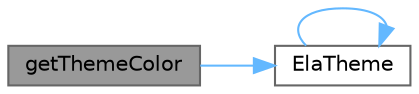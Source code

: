 digraph "getThemeColor"
{
 // LATEX_PDF_SIZE
  bgcolor="transparent";
  edge [fontname=Helvetica,fontsize=10,labelfontname=Helvetica,labelfontsize=10];
  node [fontname=Helvetica,fontsize=10,shape=box,height=0.2,width=0.4];
  rankdir="LR";
  Node1 [id="Node000001",label="getThemeColor",height=0.2,width=0.4,color="gray40", fillcolor="grey60", style="filled", fontcolor="black",tooltip="获取指定主题模式和主题颜色的颜色值"];
  Node1 -> Node2 [id="edge1_Node000001_Node000002",color="steelblue1",style="solid",tooltip=" "];
  Node2 [id="Node000002",label="ElaTheme",height=0.2,width=0.4,color="grey40", fillcolor="white", style="filled",URL="$class_ela_theme.html#a0dde7050ef4559d7aa674f29abec37b5",tooltip="构造函数，初始化主题管理对象"];
  Node2 -> Node2 [id="edge2_Node000002_Node000002",color="steelblue1",style="solid",tooltip=" "];
}
